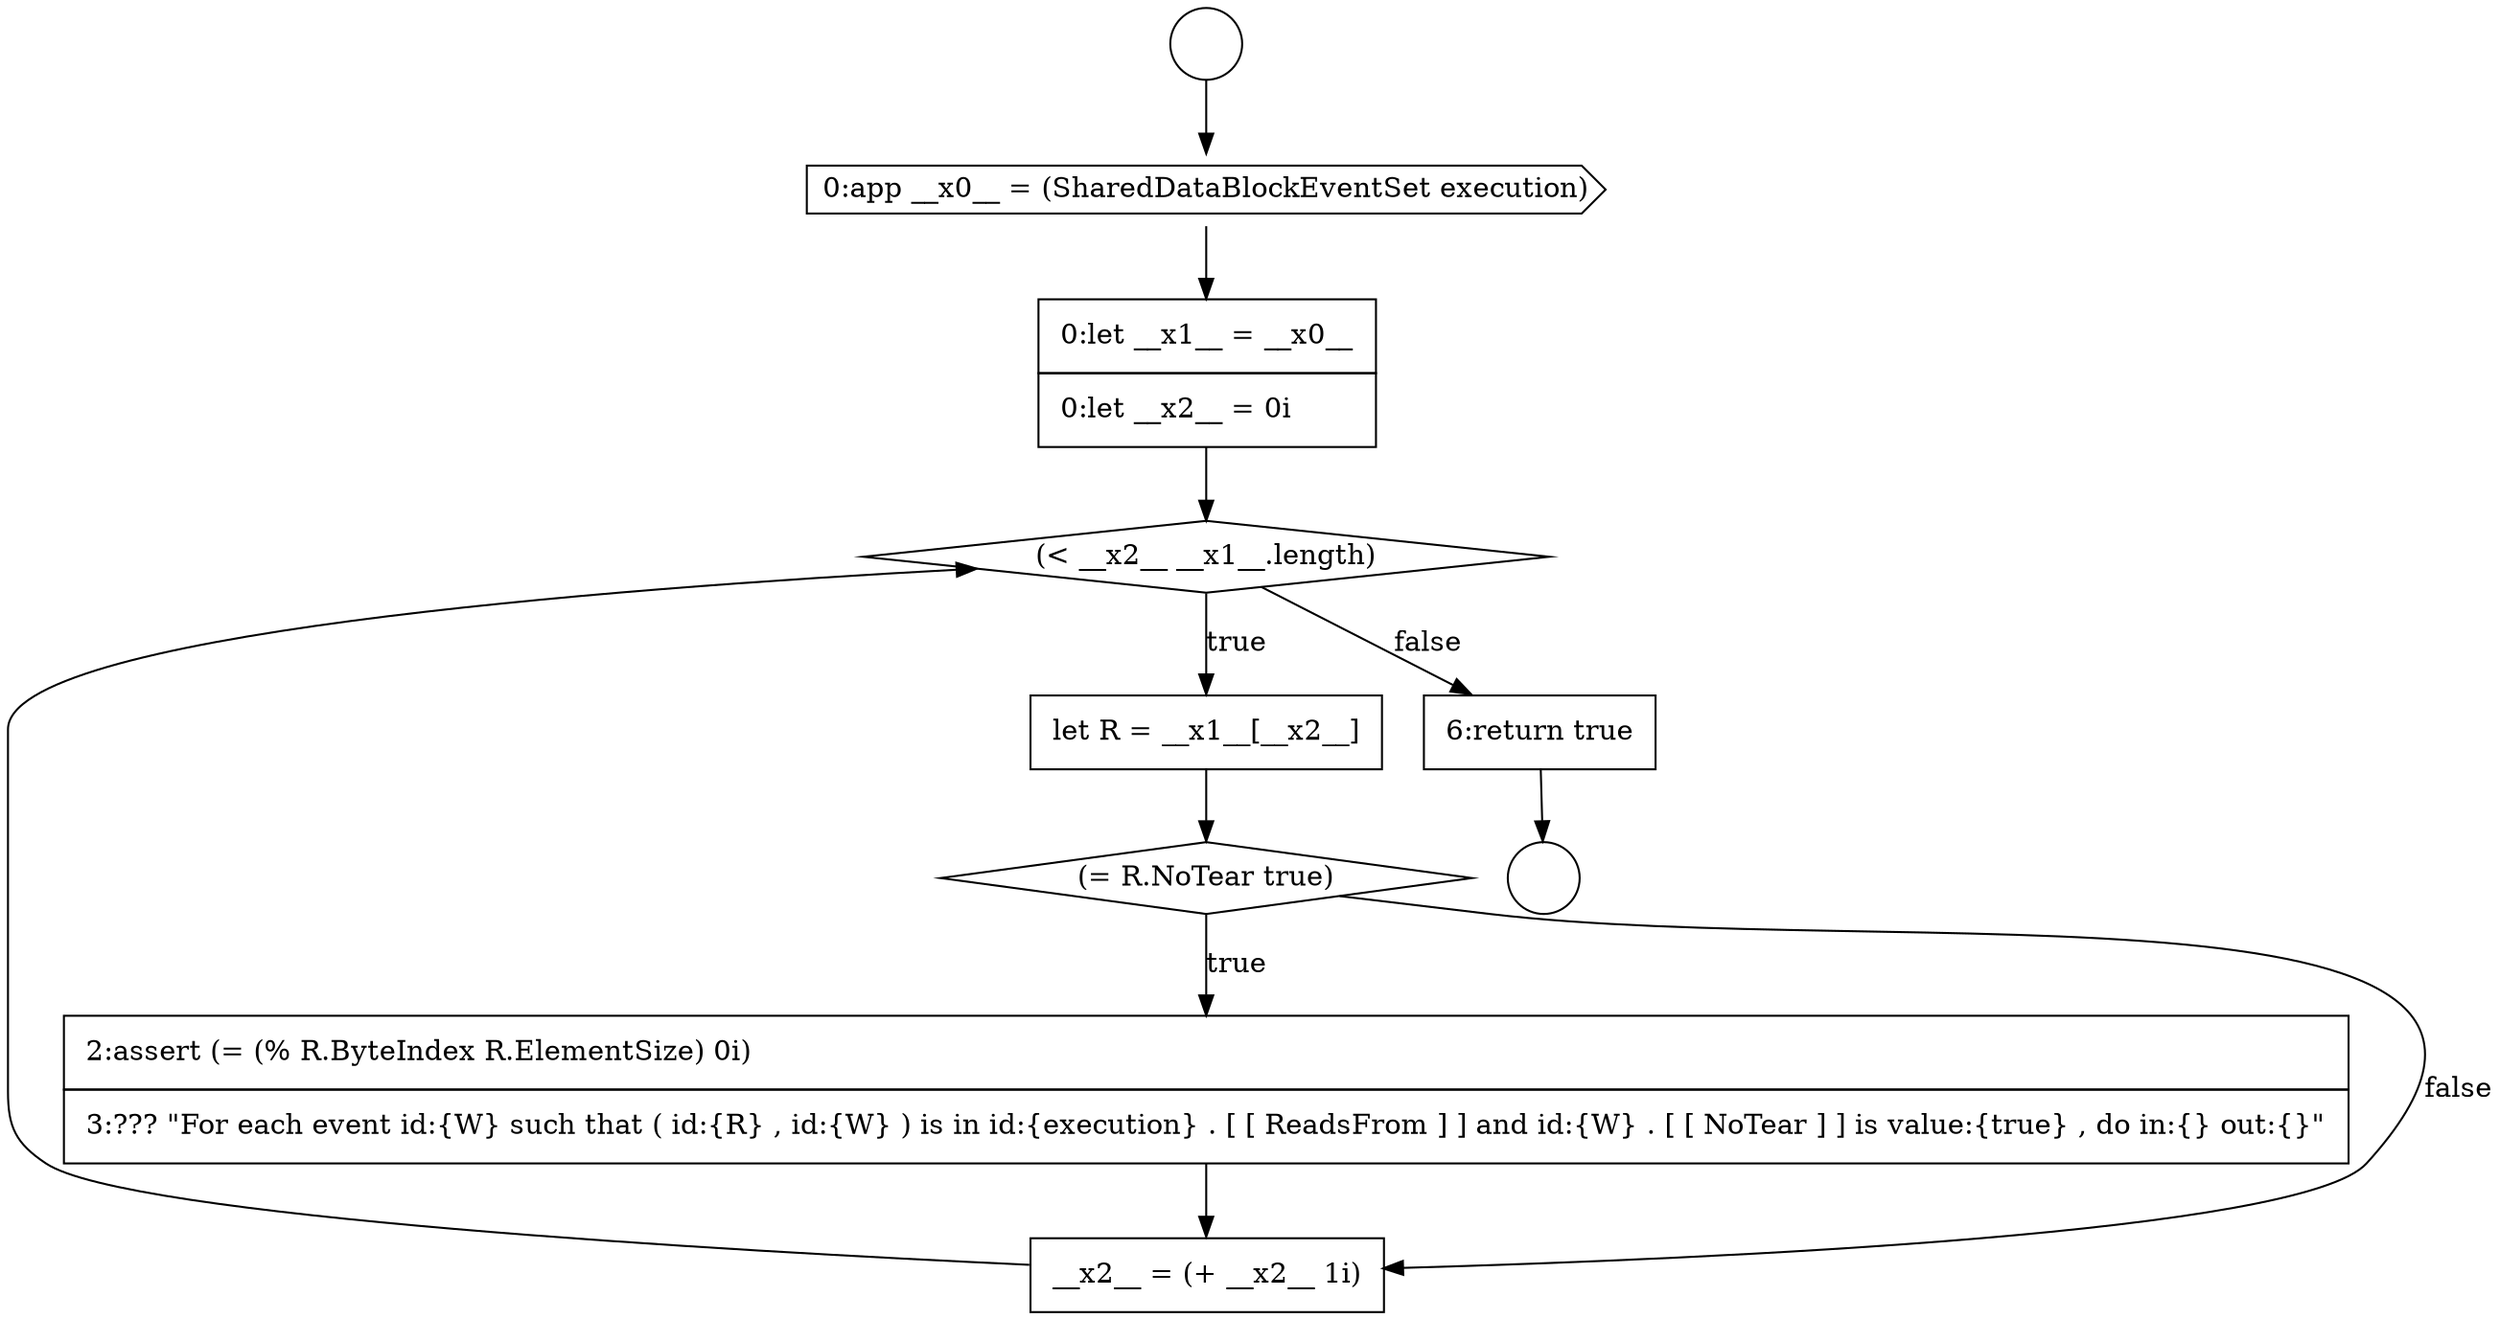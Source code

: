 digraph {
  node19572 [shape=circle label=" " color="black" fillcolor="white" style=filled]
  node19575 [shape=none, margin=0, label=<<font color="black">
    <table border="0" cellborder="1" cellspacing="0" cellpadding="10">
      <tr><td align="left">0:let __x1__ = __x0__</td></tr>
      <tr><td align="left">0:let __x2__ = 0i</td></tr>
    </table>
  </font>> color="black" fillcolor="white" style=filled]
  node19578 [shape=diamond, label=<<font color="black">(= R.NoTear true)</font>> color="black" fillcolor="white" style=filled]
  node19579 [shape=none, margin=0, label=<<font color="black">
    <table border="0" cellborder="1" cellspacing="0" cellpadding="10">
      <tr><td align="left">2:assert (= (% R.ByteIndex R.ElementSize) 0i)</td></tr>
      <tr><td align="left">3:??? &quot;For each event id:{W} such that ( id:{R} , id:{W} ) is in id:{execution} . [ [ ReadsFrom ] ] and id:{W} . [ [ NoTear ] ] is value:{true} , do in:{} out:{}&quot;</td></tr>
    </table>
  </font>> color="black" fillcolor="white" style=filled]
  node19580 [shape=none, margin=0, label=<<font color="black">
    <table border="0" cellborder="1" cellspacing="0" cellpadding="10">
      <tr><td align="left">__x2__ = (+ __x2__ 1i)</td></tr>
    </table>
  </font>> color="black" fillcolor="white" style=filled]
  node19574 [shape=cds, label=<<font color="black">0:app __x0__ = (SharedDataBlockEventSet execution)</font>> color="black" fillcolor="white" style=filled]
  node19577 [shape=none, margin=0, label=<<font color="black">
    <table border="0" cellborder="1" cellspacing="0" cellpadding="10">
      <tr><td align="left">let R = __x1__[__x2__]</td></tr>
    </table>
  </font>> color="black" fillcolor="white" style=filled]
  node19573 [shape=circle label=" " color="black" fillcolor="white" style=filled]
  node19581 [shape=none, margin=0, label=<<font color="black">
    <table border="0" cellborder="1" cellspacing="0" cellpadding="10">
      <tr><td align="left">6:return true</td></tr>
    </table>
  </font>> color="black" fillcolor="white" style=filled]
  node19576 [shape=diamond, label=<<font color="black">(&lt; __x2__ __x1__.length)</font>> color="black" fillcolor="white" style=filled]
  node19578 -> node19579 [label=<<font color="black">true</font>> color="black"]
  node19578 -> node19580 [label=<<font color="black">false</font>> color="black"]
  node19579 -> node19580 [ color="black"]
  node19577 -> node19578 [ color="black"]
  node19576 -> node19577 [label=<<font color="black">true</font>> color="black"]
  node19576 -> node19581 [label=<<font color="black">false</font>> color="black"]
  node19572 -> node19574 [ color="black"]
  node19575 -> node19576 [ color="black"]
  node19580 -> node19576 [ color="black"]
  node19574 -> node19575 [ color="black"]
  node19581 -> node19573 [ color="black"]
}
